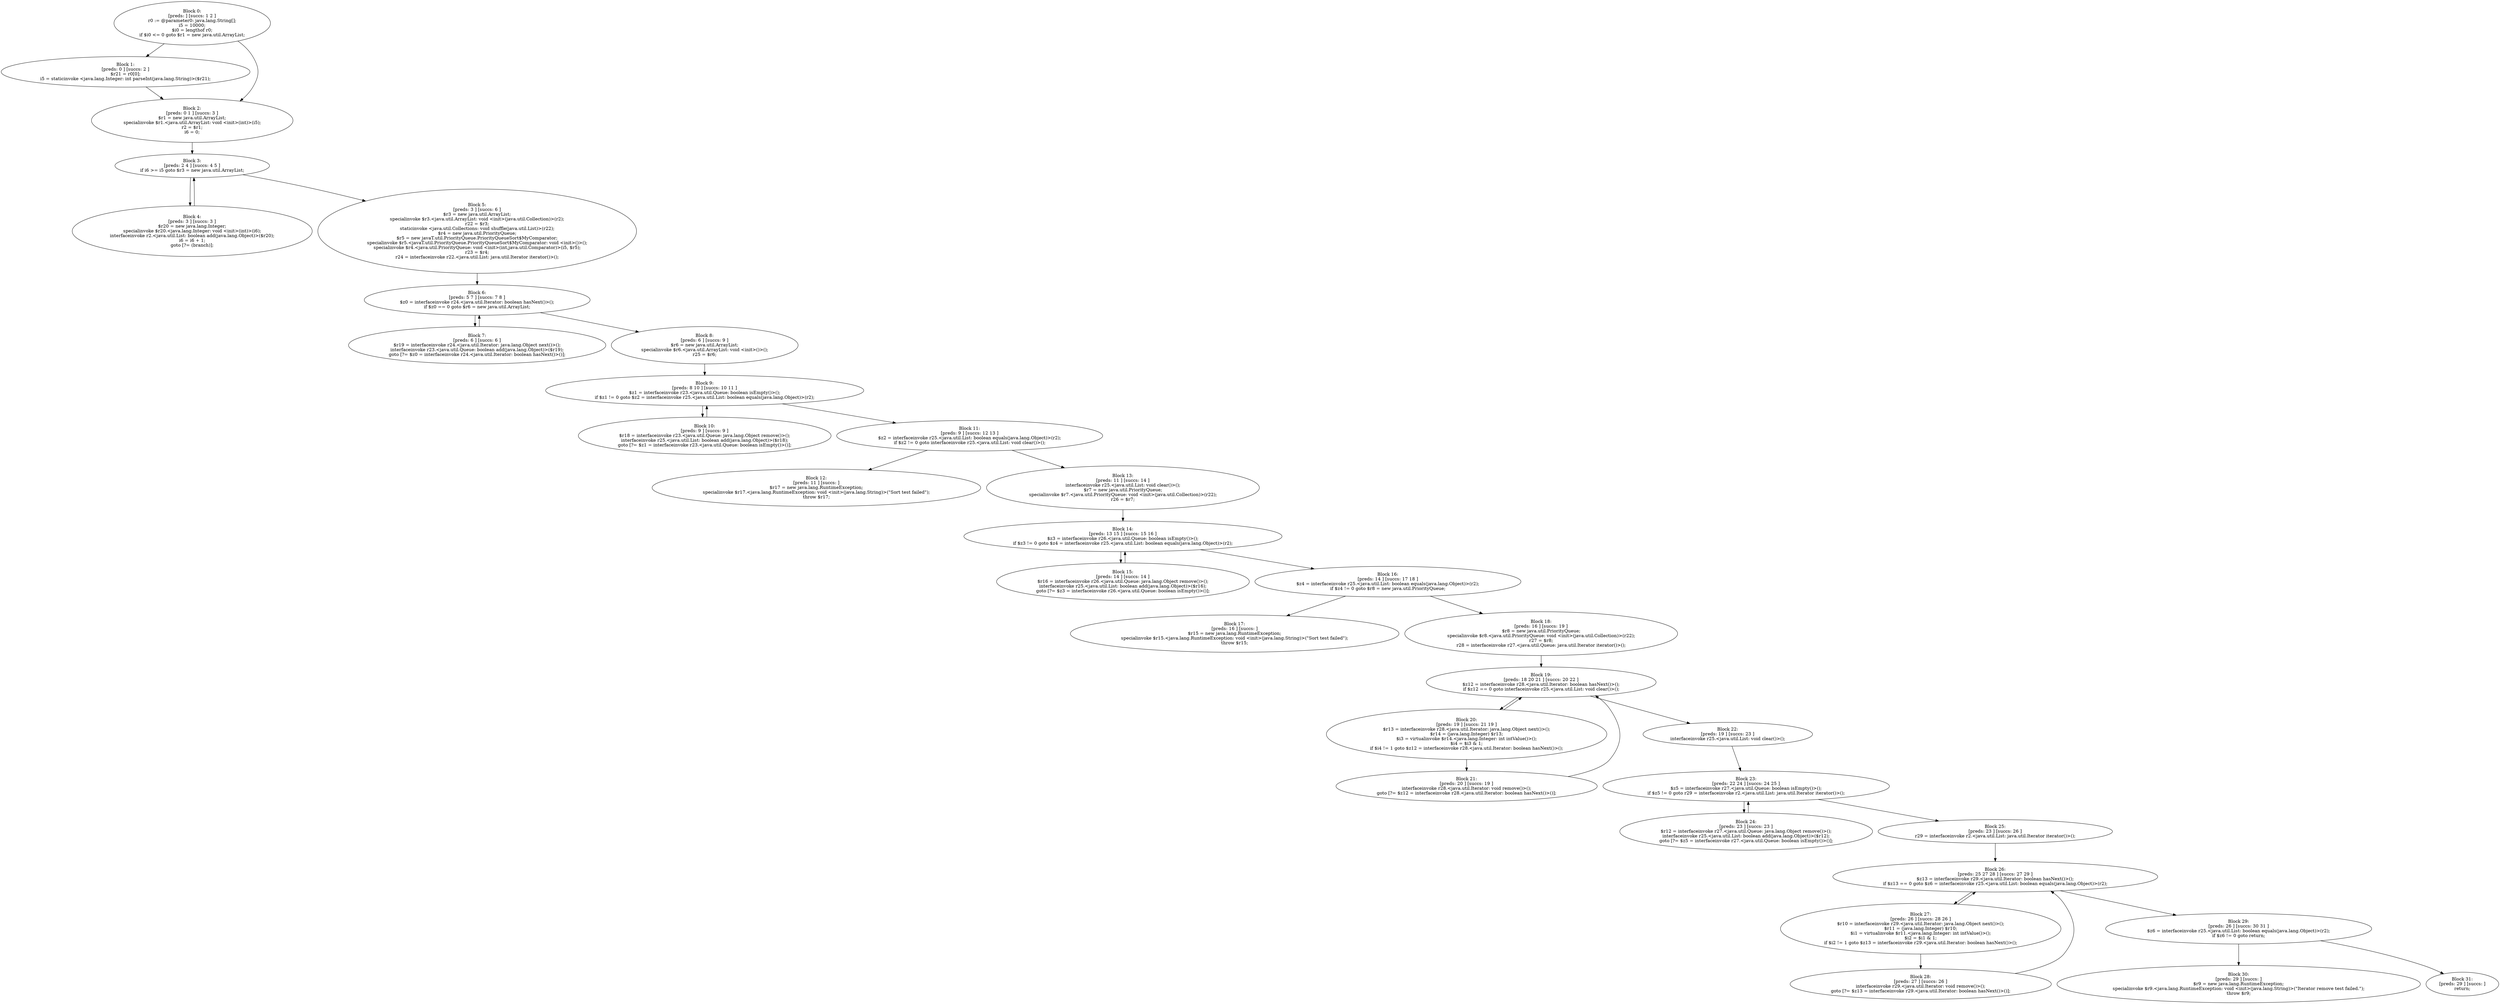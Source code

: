 digraph "unitGraph" {
    "Block 0:
[preds: ] [succs: 1 2 ]
r0 := @parameter0: java.lang.String[];
i5 = 10000;
$i0 = lengthof r0;
if $i0 <= 0 goto $r1 = new java.util.ArrayList;
"
    "Block 1:
[preds: 0 ] [succs: 2 ]
$r21 = r0[0];
i5 = staticinvoke <java.lang.Integer: int parseInt(java.lang.String)>($r21);
"
    "Block 2:
[preds: 0 1 ] [succs: 3 ]
$r1 = new java.util.ArrayList;
specialinvoke $r1.<java.util.ArrayList: void <init>(int)>(i5);
r2 = $r1;
i6 = 0;
"
    "Block 3:
[preds: 2 4 ] [succs: 4 5 ]
if i6 >= i5 goto $r3 = new java.util.ArrayList;
"
    "Block 4:
[preds: 3 ] [succs: 3 ]
$r20 = new java.lang.Integer;
specialinvoke $r20.<java.lang.Integer: void <init>(int)>(i6);
interfaceinvoke r2.<java.util.List: boolean add(java.lang.Object)>($r20);
i6 = i6 + 1;
goto [?= (branch)];
"
    "Block 5:
[preds: 3 ] [succs: 6 ]
$r3 = new java.util.ArrayList;
specialinvoke $r3.<java.util.ArrayList: void <init>(java.util.Collection)>(r2);
r22 = $r3;
staticinvoke <java.util.Collections: void shuffle(java.util.List)>(r22);
$r4 = new java.util.PriorityQueue;
$r5 = new javaT.util.PriorityQueue.PriorityQueueSort$MyComparator;
specialinvoke $r5.<javaT.util.PriorityQueue.PriorityQueueSort$MyComparator: void <init>()>();
specialinvoke $r4.<java.util.PriorityQueue: void <init>(int,java.util.Comparator)>(i5, $r5);
r23 = $r4;
r24 = interfaceinvoke r22.<java.util.List: java.util.Iterator iterator()>();
"
    "Block 6:
[preds: 5 7 ] [succs: 7 8 ]
$z0 = interfaceinvoke r24.<java.util.Iterator: boolean hasNext()>();
if $z0 == 0 goto $r6 = new java.util.ArrayList;
"
    "Block 7:
[preds: 6 ] [succs: 6 ]
$r19 = interfaceinvoke r24.<java.util.Iterator: java.lang.Object next()>();
interfaceinvoke r23.<java.util.Queue: boolean add(java.lang.Object)>($r19);
goto [?= $z0 = interfaceinvoke r24.<java.util.Iterator: boolean hasNext()>()];
"
    "Block 8:
[preds: 6 ] [succs: 9 ]
$r6 = new java.util.ArrayList;
specialinvoke $r6.<java.util.ArrayList: void <init>()>();
r25 = $r6;
"
    "Block 9:
[preds: 8 10 ] [succs: 10 11 ]
$z1 = interfaceinvoke r23.<java.util.Queue: boolean isEmpty()>();
if $z1 != 0 goto $z2 = interfaceinvoke r25.<java.util.List: boolean equals(java.lang.Object)>(r2);
"
    "Block 10:
[preds: 9 ] [succs: 9 ]
$r18 = interfaceinvoke r23.<java.util.Queue: java.lang.Object remove()>();
interfaceinvoke r25.<java.util.List: boolean add(java.lang.Object)>($r18);
goto [?= $z1 = interfaceinvoke r23.<java.util.Queue: boolean isEmpty()>()];
"
    "Block 11:
[preds: 9 ] [succs: 12 13 ]
$z2 = interfaceinvoke r25.<java.util.List: boolean equals(java.lang.Object)>(r2);
if $z2 != 0 goto interfaceinvoke r25.<java.util.List: void clear()>();
"
    "Block 12:
[preds: 11 ] [succs: ]
$r17 = new java.lang.RuntimeException;
specialinvoke $r17.<java.lang.RuntimeException: void <init>(java.lang.String)>(\"Sort test failed\");
throw $r17;
"
    "Block 13:
[preds: 11 ] [succs: 14 ]
interfaceinvoke r25.<java.util.List: void clear()>();
$r7 = new java.util.PriorityQueue;
specialinvoke $r7.<java.util.PriorityQueue: void <init>(java.util.Collection)>(r22);
r26 = $r7;
"
    "Block 14:
[preds: 13 15 ] [succs: 15 16 ]
$z3 = interfaceinvoke r26.<java.util.Queue: boolean isEmpty()>();
if $z3 != 0 goto $z4 = interfaceinvoke r25.<java.util.List: boolean equals(java.lang.Object)>(r2);
"
    "Block 15:
[preds: 14 ] [succs: 14 ]
$r16 = interfaceinvoke r26.<java.util.Queue: java.lang.Object remove()>();
interfaceinvoke r25.<java.util.List: boolean add(java.lang.Object)>($r16);
goto [?= $z3 = interfaceinvoke r26.<java.util.Queue: boolean isEmpty()>()];
"
    "Block 16:
[preds: 14 ] [succs: 17 18 ]
$z4 = interfaceinvoke r25.<java.util.List: boolean equals(java.lang.Object)>(r2);
if $z4 != 0 goto $r8 = new java.util.PriorityQueue;
"
    "Block 17:
[preds: 16 ] [succs: ]
$r15 = new java.lang.RuntimeException;
specialinvoke $r15.<java.lang.RuntimeException: void <init>(java.lang.String)>(\"Sort test failed\");
throw $r15;
"
    "Block 18:
[preds: 16 ] [succs: 19 ]
$r8 = new java.util.PriorityQueue;
specialinvoke $r8.<java.util.PriorityQueue: void <init>(java.util.Collection)>(r22);
r27 = $r8;
r28 = interfaceinvoke r27.<java.util.Queue: java.util.Iterator iterator()>();
"
    "Block 19:
[preds: 18 20 21 ] [succs: 20 22 ]
$z12 = interfaceinvoke r28.<java.util.Iterator: boolean hasNext()>();
if $z12 == 0 goto interfaceinvoke r25.<java.util.List: void clear()>();
"
    "Block 20:
[preds: 19 ] [succs: 21 19 ]
$r13 = interfaceinvoke r28.<java.util.Iterator: java.lang.Object next()>();
$r14 = (java.lang.Integer) $r13;
$i3 = virtualinvoke $r14.<java.lang.Integer: int intValue()>();
$i4 = $i3 & 1;
if $i4 != 1 goto $z12 = interfaceinvoke r28.<java.util.Iterator: boolean hasNext()>();
"
    "Block 21:
[preds: 20 ] [succs: 19 ]
interfaceinvoke r28.<java.util.Iterator: void remove()>();
goto [?= $z12 = interfaceinvoke r28.<java.util.Iterator: boolean hasNext()>()];
"
    "Block 22:
[preds: 19 ] [succs: 23 ]
interfaceinvoke r25.<java.util.List: void clear()>();
"
    "Block 23:
[preds: 22 24 ] [succs: 24 25 ]
$z5 = interfaceinvoke r27.<java.util.Queue: boolean isEmpty()>();
if $z5 != 0 goto r29 = interfaceinvoke r2.<java.util.List: java.util.Iterator iterator()>();
"
    "Block 24:
[preds: 23 ] [succs: 23 ]
$r12 = interfaceinvoke r27.<java.util.Queue: java.lang.Object remove()>();
interfaceinvoke r25.<java.util.List: boolean add(java.lang.Object)>($r12);
goto [?= $z5 = interfaceinvoke r27.<java.util.Queue: boolean isEmpty()>()];
"
    "Block 25:
[preds: 23 ] [succs: 26 ]
r29 = interfaceinvoke r2.<java.util.List: java.util.Iterator iterator()>();
"
    "Block 26:
[preds: 25 27 28 ] [succs: 27 29 ]
$z13 = interfaceinvoke r29.<java.util.Iterator: boolean hasNext()>();
if $z13 == 0 goto $z6 = interfaceinvoke r25.<java.util.List: boolean equals(java.lang.Object)>(r2);
"
    "Block 27:
[preds: 26 ] [succs: 28 26 ]
$r10 = interfaceinvoke r29.<java.util.Iterator: java.lang.Object next()>();
$r11 = (java.lang.Integer) $r10;
$i1 = virtualinvoke $r11.<java.lang.Integer: int intValue()>();
$i2 = $i1 & 1;
if $i2 != 1 goto $z13 = interfaceinvoke r29.<java.util.Iterator: boolean hasNext()>();
"
    "Block 28:
[preds: 27 ] [succs: 26 ]
interfaceinvoke r29.<java.util.Iterator: void remove()>();
goto [?= $z13 = interfaceinvoke r29.<java.util.Iterator: boolean hasNext()>()];
"
    "Block 29:
[preds: 26 ] [succs: 30 31 ]
$z6 = interfaceinvoke r25.<java.util.List: boolean equals(java.lang.Object)>(r2);
if $z6 != 0 goto return;
"
    "Block 30:
[preds: 29 ] [succs: ]
$r9 = new java.lang.RuntimeException;
specialinvoke $r9.<java.lang.RuntimeException: void <init>(java.lang.String)>(\"Iterator remove test failed.\");
throw $r9;
"
    "Block 31:
[preds: 29 ] [succs: ]
return;
"
    "Block 0:
[preds: ] [succs: 1 2 ]
r0 := @parameter0: java.lang.String[];
i5 = 10000;
$i0 = lengthof r0;
if $i0 <= 0 goto $r1 = new java.util.ArrayList;
"->"Block 1:
[preds: 0 ] [succs: 2 ]
$r21 = r0[0];
i5 = staticinvoke <java.lang.Integer: int parseInt(java.lang.String)>($r21);
";
    "Block 0:
[preds: ] [succs: 1 2 ]
r0 := @parameter0: java.lang.String[];
i5 = 10000;
$i0 = lengthof r0;
if $i0 <= 0 goto $r1 = new java.util.ArrayList;
"->"Block 2:
[preds: 0 1 ] [succs: 3 ]
$r1 = new java.util.ArrayList;
specialinvoke $r1.<java.util.ArrayList: void <init>(int)>(i5);
r2 = $r1;
i6 = 0;
";
    "Block 1:
[preds: 0 ] [succs: 2 ]
$r21 = r0[0];
i5 = staticinvoke <java.lang.Integer: int parseInt(java.lang.String)>($r21);
"->"Block 2:
[preds: 0 1 ] [succs: 3 ]
$r1 = new java.util.ArrayList;
specialinvoke $r1.<java.util.ArrayList: void <init>(int)>(i5);
r2 = $r1;
i6 = 0;
";
    "Block 2:
[preds: 0 1 ] [succs: 3 ]
$r1 = new java.util.ArrayList;
specialinvoke $r1.<java.util.ArrayList: void <init>(int)>(i5);
r2 = $r1;
i6 = 0;
"->"Block 3:
[preds: 2 4 ] [succs: 4 5 ]
if i6 >= i5 goto $r3 = new java.util.ArrayList;
";
    "Block 3:
[preds: 2 4 ] [succs: 4 5 ]
if i6 >= i5 goto $r3 = new java.util.ArrayList;
"->"Block 4:
[preds: 3 ] [succs: 3 ]
$r20 = new java.lang.Integer;
specialinvoke $r20.<java.lang.Integer: void <init>(int)>(i6);
interfaceinvoke r2.<java.util.List: boolean add(java.lang.Object)>($r20);
i6 = i6 + 1;
goto [?= (branch)];
";
    "Block 3:
[preds: 2 4 ] [succs: 4 5 ]
if i6 >= i5 goto $r3 = new java.util.ArrayList;
"->"Block 5:
[preds: 3 ] [succs: 6 ]
$r3 = new java.util.ArrayList;
specialinvoke $r3.<java.util.ArrayList: void <init>(java.util.Collection)>(r2);
r22 = $r3;
staticinvoke <java.util.Collections: void shuffle(java.util.List)>(r22);
$r4 = new java.util.PriorityQueue;
$r5 = new javaT.util.PriorityQueue.PriorityQueueSort$MyComparator;
specialinvoke $r5.<javaT.util.PriorityQueue.PriorityQueueSort$MyComparator: void <init>()>();
specialinvoke $r4.<java.util.PriorityQueue: void <init>(int,java.util.Comparator)>(i5, $r5);
r23 = $r4;
r24 = interfaceinvoke r22.<java.util.List: java.util.Iterator iterator()>();
";
    "Block 4:
[preds: 3 ] [succs: 3 ]
$r20 = new java.lang.Integer;
specialinvoke $r20.<java.lang.Integer: void <init>(int)>(i6);
interfaceinvoke r2.<java.util.List: boolean add(java.lang.Object)>($r20);
i6 = i6 + 1;
goto [?= (branch)];
"->"Block 3:
[preds: 2 4 ] [succs: 4 5 ]
if i6 >= i5 goto $r3 = new java.util.ArrayList;
";
    "Block 5:
[preds: 3 ] [succs: 6 ]
$r3 = new java.util.ArrayList;
specialinvoke $r3.<java.util.ArrayList: void <init>(java.util.Collection)>(r2);
r22 = $r3;
staticinvoke <java.util.Collections: void shuffle(java.util.List)>(r22);
$r4 = new java.util.PriorityQueue;
$r5 = new javaT.util.PriorityQueue.PriorityQueueSort$MyComparator;
specialinvoke $r5.<javaT.util.PriorityQueue.PriorityQueueSort$MyComparator: void <init>()>();
specialinvoke $r4.<java.util.PriorityQueue: void <init>(int,java.util.Comparator)>(i5, $r5);
r23 = $r4;
r24 = interfaceinvoke r22.<java.util.List: java.util.Iterator iterator()>();
"->"Block 6:
[preds: 5 7 ] [succs: 7 8 ]
$z0 = interfaceinvoke r24.<java.util.Iterator: boolean hasNext()>();
if $z0 == 0 goto $r6 = new java.util.ArrayList;
";
    "Block 6:
[preds: 5 7 ] [succs: 7 8 ]
$z0 = interfaceinvoke r24.<java.util.Iterator: boolean hasNext()>();
if $z0 == 0 goto $r6 = new java.util.ArrayList;
"->"Block 7:
[preds: 6 ] [succs: 6 ]
$r19 = interfaceinvoke r24.<java.util.Iterator: java.lang.Object next()>();
interfaceinvoke r23.<java.util.Queue: boolean add(java.lang.Object)>($r19);
goto [?= $z0 = interfaceinvoke r24.<java.util.Iterator: boolean hasNext()>()];
";
    "Block 6:
[preds: 5 7 ] [succs: 7 8 ]
$z0 = interfaceinvoke r24.<java.util.Iterator: boolean hasNext()>();
if $z0 == 0 goto $r6 = new java.util.ArrayList;
"->"Block 8:
[preds: 6 ] [succs: 9 ]
$r6 = new java.util.ArrayList;
specialinvoke $r6.<java.util.ArrayList: void <init>()>();
r25 = $r6;
";
    "Block 7:
[preds: 6 ] [succs: 6 ]
$r19 = interfaceinvoke r24.<java.util.Iterator: java.lang.Object next()>();
interfaceinvoke r23.<java.util.Queue: boolean add(java.lang.Object)>($r19);
goto [?= $z0 = interfaceinvoke r24.<java.util.Iterator: boolean hasNext()>()];
"->"Block 6:
[preds: 5 7 ] [succs: 7 8 ]
$z0 = interfaceinvoke r24.<java.util.Iterator: boolean hasNext()>();
if $z0 == 0 goto $r6 = new java.util.ArrayList;
";
    "Block 8:
[preds: 6 ] [succs: 9 ]
$r6 = new java.util.ArrayList;
specialinvoke $r6.<java.util.ArrayList: void <init>()>();
r25 = $r6;
"->"Block 9:
[preds: 8 10 ] [succs: 10 11 ]
$z1 = interfaceinvoke r23.<java.util.Queue: boolean isEmpty()>();
if $z1 != 0 goto $z2 = interfaceinvoke r25.<java.util.List: boolean equals(java.lang.Object)>(r2);
";
    "Block 9:
[preds: 8 10 ] [succs: 10 11 ]
$z1 = interfaceinvoke r23.<java.util.Queue: boolean isEmpty()>();
if $z1 != 0 goto $z2 = interfaceinvoke r25.<java.util.List: boolean equals(java.lang.Object)>(r2);
"->"Block 10:
[preds: 9 ] [succs: 9 ]
$r18 = interfaceinvoke r23.<java.util.Queue: java.lang.Object remove()>();
interfaceinvoke r25.<java.util.List: boolean add(java.lang.Object)>($r18);
goto [?= $z1 = interfaceinvoke r23.<java.util.Queue: boolean isEmpty()>()];
";
    "Block 9:
[preds: 8 10 ] [succs: 10 11 ]
$z1 = interfaceinvoke r23.<java.util.Queue: boolean isEmpty()>();
if $z1 != 0 goto $z2 = interfaceinvoke r25.<java.util.List: boolean equals(java.lang.Object)>(r2);
"->"Block 11:
[preds: 9 ] [succs: 12 13 ]
$z2 = interfaceinvoke r25.<java.util.List: boolean equals(java.lang.Object)>(r2);
if $z2 != 0 goto interfaceinvoke r25.<java.util.List: void clear()>();
";
    "Block 10:
[preds: 9 ] [succs: 9 ]
$r18 = interfaceinvoke r23.<java.util.Queue: java.lang.Object remove()>();
interfaceinvoke r25.<java.util.List: boolean add(java.lang.Object)>($r18);
goto [?= $z1 = interfaceinvoke r23.<java.util.Queue: boolean isEmpty()>()];
"->"Block 9:
[preds: 8 10 ] [succs: 10 11 ]
$z1 = interfaceinvoke r23.<java.util.Queue: boolean isEmpty()>();
if $z1 != 0 goto $z2 = interfaceinvoke r25.<java.util.List: boolean equals(java.lang.Object)>(r2);
";
    "Block 11:
[preds: 9 ] [succs: 12 13 ]
$z2 = interfaceinvoke r25.<java.util.List: boolean equals(java.lang.Object)>(r2);
if $z2 != 0 goto interfaceinvoke r25.<java.util.List: void clear()>();
"->"Block 12:
[preds: 11 ] [succs: ]
$r17 = new java.lang.RuntimeException;
specialinvoke $r17.<java.lang.RuntimeException: void <init>(java.lang.String)>(\"Sort test failed\");
throw $r17;
";
    "Block 11:
[preds: 9 ] [succs: 12 13 ]
$z2 = interfaceinvoke r25.<java.util.List: boolean equals(java.lang.Object)>(r2);
if $z2 != 0 goto interfaceinvoke r25.<java.util.List: void clear()>();
"->"Block 13:
[preds: 11 ] [succs: 14 ]
interfaceinvoke r25.<java.util.List: void clear()>();
$r7 = new java.util.PriorityQueue;
specialinvoke $r7.<java.util.PriorityQueue: void <init>(java.util.Collection)>(r22);
r26 = $r7;
";
    "Block 13:
[preds: 11 ] [succs: 14 ]
interfaceinvoke r25.<java.util.List: void clear()>();
$r7 = new java.util.PriorityQueue;
specialinvoke $r7.<java.util.PriorityQueue: void <init>(java.util.Collection)>(r22);
r26 = $r7;
"->"Block 14:
[preds: 13 15 ] [succs: 15 16 ]
$z3 = interfaceinvoke r26.<java.util.Queue: boolean isEmpty()>();
if $z3 != 0 goto $z4 = interfaceinvoke r25.<java.util.List: boolean equals(java.lang.Object)>(r2);
";
    "Block 14:
[preds: 13 15 ] [succs: 15 16 ]
$z3 = interfaceinvoke r26.<java.util.Queue: boolean isEmpty()>();
if $z3 != 0 goto $z4 = interfaceinvoke r25.<java.util.List: boolean equals(java.lang.Object)>(r2);
"->"Block 15:
[preds: 14 ] [succs: 14 ]
$r16 = interfaceinvoke r26.<java.util.Queue: java.lang.Object remove()>();
interfaceinvoke r25.<java.util.List: boolean add(java.lang.Object)>($r16);
goto [?= $z3 = interfaceinvoke r26.<java.util.Queue: boolean isEmpty()>()];
";
    "Block 14:
[preds: 13 15 ] [succs: 15 16 ]
$z3 = interfaceinvoke r26.<java.util.Queue: boolean isEmpty()>();
if $z3 != 0 goto $z4 = interfaceinvoke r25.<java.util.List: boolean equals(java.lang.Object)>(r2);
"->"Block 16:
[preds: 14 ] [succs: 17 18 ]
$z4 = interfaceinvoke r25.<java.util.List: boolean equals(java.lang.Object)>(r2);
if $z4 != 0 goto $r8 = new java.util.PriorityQueue;
";
    "Block 15:
[preds: 14 ] [succs: 14 ]
$r16 = interfaceinvoke r26.<java.util.Queue: java.lang.Object remove()>();
interfaceinvoke r25.<java.util.List: boolean add(java.lang.Object)>($r16);
goto [?= $z3 = interfaceinvoke r26.<java.util.Queue: boolean isEmpty()>()];
"->"Block 14:
[preds: 13 15 ] [succs: 15 16 ]
$z3 = interfaceinvoke r26.<java.util.Queue: boolean isEmpty()>();
if $z3 != 0 goto $z4 = interfaceinvoke r25.<java.util.List: boolean equals(java.lang.Object)>(r2);
";
    "Block 16:
[preds: 14 ] [succs: 17 18 ]
$z4 = interfaceinvoke r25.<java.util.List: boolean equals(java.lang.Object)>(r2);
if $z4 != 0 goto $r8 = new java.util.PriorityQueue;
"->"Block 17:
[preds: 16 ] [succs: ]
$r15 = new java.lang.RuntimeException;
specialinvoke $r15.<java.lang.RuntimeException: void <init>(java.lang.String)>(\"Sort test failed\");
throw $r15;
";
    "Block 16:
[preds: 14 ] [succs: 17 18 ]
$z4 = interfaceinvoke r25.<java.util.List: boolean equals(java.lang.Object)>(r2);
if $z4 != 0 goto $r8 = new java.util.PriorityQueue;
"->"Block 18:
[preds: 16 ] [succs: 19 ]
$r8 = new java.util.PriorityQueue;
specialinvoke $r8.<java.util.PriorityQueue: void <init>(java.util.Collection)>(r22);
r27 = $r8;
r28 = interfaceinvoke r27.<java.util.Queue: java.util.Iterator iterator()>();
";
    "Block 18:
[preds: 16 ] [succs: 19 ]
$r8 = new java.util.PriorityQueue;
specialinvoke $r8.<java.util.PriorityQueue: void <init>(java.util.Collection)>(r22);
r27 = $r8;
r28 = interfaceinvoke r27.<java.util.Queue: java.util.Iterator iterator()>();
"->"Block 19:
[preds: 18 20 21 ] [succs: 20 22 ]
$z12 = interfaceinvoke r28.<java.util.Iterator: boolean hasNext()>();
if $z12 == 0 goto interfaceinvoke r25.<java.util.List: void clear()>();
";
    "Block 19:
[preds: 18 20 21 ] [succs: 20 22 ]
$z12 = interfaceinvoke r28.<java.util.Iterator: boolean hasNext()>();
if $z12 == 0 goto interfaceinvoke r25.<java.util.List: void clear()>();
"->"Block 20:
[preds: 19 ] [succs: 21 19 ]
$r13 = interfaceinvoke r28.<java.util.Iterator: java.lang.Object next()>();
$r14 = (java.lang.Integer) $r13;
$i3 = virtualinvoke $r14.<java.lang.Integer: int intValue()>();
$i4 = $i3 & 1;
if $i4 != 1 goto $z12 = interfaceinvoke r28.<java.util.Iterator: boolean hasNext()>();
";
    "Block 19:
[preds: 18 20 21 ] [succs: 20 22 ]
$z12 = interfaceinvoke r28.<java.util.Iterator: boolean hasNext()>();
if $z12 == 0 goto interfaceinvoke r25.<java.util.List: void clear()>();
"->"Block 22:
[preds: 19 ] [succs: 23 ]
interfaceinvoke r25.<java.util.List: void clear()>();
";
    "Block 20:
[preds: 19 ] [succs: 21 19 ]
$r13 = interfaceinvoke r28.<java.util.Iterator: java.lang.Object next()>();
$r14 = (java.lang.Integer) $r13;
$i3 = virtualinvoke $r14.<java.lang.Integer: int intValue()>();
$i4 = $i3 & 1;
if $i4 != 1 goto $z12 = interfaceinvoke r28.<java.util.Iterator: boolean hasNext()>();
"->"Block 21:
[preds: 20 ] [succs: 19 ]
interfaceinvoke r28.<java.util.Iterator: void remove()>();
goto [?= $z12 = interfaceinvoke r28.<java.util.Iterator: boolean hasNext()>()];
";
    "Block 20:
[preds: 19 ] [succs: 21 19 ]
$r13 = interfaceinvoke r28.<java.util.Iterator: java.lang.Object next()>();
$r14 = (java.lang.Integer) $r13;
$i3 = virtualinvoke $r14.<java.lang.Integer: int intValue()>();
$i4 = $i3 & 1;
if $i4 != 1 goto $z12 = interfaceinvoke r28.<java.util.Iterator: boolean hasNext()>();
"->"Block 19:
[preds: 18 20 21 ] [succs: 20 22 ]
$z12 = interfaceinvoke r28.<java.util.Iterator: boolean hasNext()>();
if $z12 == 0 goto interfaceinvoke r25.<java.util.List: void clear()>();
";
    "Block 21:
[preds: 20 ] [succs: 19 ]
interfaceinvoke r28.<java.util.Iterator: void remove()>();
goto [?= $z12 = interfaceinvoke r28.<java.util.Iterator: boolean hasNext()>()];
"->"Block 19:
[preds: 18 20 21 ] [succs: 20 22 ]
$z12 = interfaceinvoke r28.<java.util.Iterator: boolean hasNext()>();
if $z12 == 0 goto interfaceinvoke r25.<java.util.List: void clear()>();
";
    "Block 22:
[preds: 19 ] [succs: 23 ]
interfaceinvoke r25.<java.util.List: void clear()>();
"->"Block 23:
[preds: 22 24 ] [succs: 24 25 ]
$z5 = interfaceinvoke r27.<java.util.Queue: boolean isEmpty()>();
if $z5 != 0 goto r29 = interfaceinvoke r2.<java.util.List: java.util.Iterator iterator()>();
";
    "Block 23:
[preds: 22 24 ] [succs: 24 25 ]
$z5 = interfaceinvoke r27.<java.util.Queue: boolean isEmpty()>();
if $z5 != 0 goto r29 = interfaceinvoke r2.<java.util.List: java.util.Iterator iterator()>();
"->"Block 24:
[preds: 23 ] [succs: 23 ]
$r12 = interfaceinvoke r27.<java.util.Queue: java.lang.Object remove()>();
interfaceinvoke r25.<java.util.List: boolean add(java.lang.Object)>($r12);
goto [?= $z5 = interfaceinvoke r27.<java.util.Queue: boolean isEmpty()>()];
";
    "Block 23:
[preds: 22 24 ] [succs: 24 25 ]
$z5 = interfaceinvoke r27.<java.util.Queue: boolean isEmpty()>();
if $z5 != 0 goto r29 = interfaceinvoke r2.<java.util.List: java.util.Iterator iterator()>();
"->"Block 25:
[preds: 23 ] [succs: 26 ]
r29 = interfaceinvoke r2.<java.util.List: java.util.Iterator iterator()>();
";
    "Block 24:
[preds: 23 ] [succs: 23 ]
$r12 = interfaceinvoke r27.<java.util.Queue: java.lang.Object remove()>();
interfaceinvoke r25.<java.util.List: boolean add(java.lang.Object)>($r12);
goto [?= $z5 = interfaceinvoke r27.<java.util.Queue: boolean isEmpty()>()];
"->"Block 23:
[preds: 22 24 ] [succs: 24 25 ]
$z5 = interfaceinvoke r27.<java.util.Queue: boolean isEmpty()>();
if $z5 != 0 goto r29 = interfaceinvoke r2.<java.util.List: java.util.Iterator iterator()>();
";
    "Block 25:
[preds: 23 ] [succs: 26 ]
r29 = interfaceinvoke r2.<java.util.List: java.util.Iterator iterator()>();
"->"Block 26:
[preds: 25 27 28 ] [succs: 27 29 ]
$z13 = interfaceinvoke r29.<java.util.Iterator: boolean hasNext()>();
if $z13 == 0 goto $z6 = interfaceinvoke r25.<java.util.List: boolean equals(java.lang.Object)>(r2);
";
    "Block 26:
[preds: 25 27 28 ] [succs: 27 29 ]
$z13 = interfaceinvoke r29.<java.util.Iterator: boolean hasNext()>();
if $z13 == 0 goto $z6 = interfaceinvoke r25.<java.util.List: boolean equals(java.lang.Object)>(r2);
"->"Block 27:
[preds: 26 ] [succs: 28 26 ]
$r10 = interfaceinvoke r29.<java.util.Iterator: java.lang.Object next()>();
$r11 = (java.lang.Integer) $r10;
$i1 = virtualinvoke $r11.<java.lang.Integer: int intValue()>();
$i2 = $i1 & 1;
if $i2 != 1 goto $z13 = interfaceinvoke r29.<java.util.Iterator: boolean hasNext()>();
";
    "Block 26:
[preds: 25 27 28 ] [succs: 27 29 ]
$z13 = interfaceinvoke r29.<java.util.Iterator: boolean hasNext()>();
if $z13 == 0 goto $z6 = interfaceinvoke r25.<java.util.List: boolean equals(java.lang.Object)>(r2);
"->"Block 29:
[preds: 26 ] [succs: 30 31 ]
$z6 = interfaceinvoke r25.<java.util.List: boolean equals(java.lang.Object)>(r2);
if $z6 != 0 goto return;
";
    "Block 27:
[preds: 26 ] [succs: 28 26 ]
$r10 = interfaceinvoke r29.<java.util.Iterator: java.lang.Object next()>();
$r11 = (java.lang.Integer) $r10;
$i1 = virtualinvoke $r11.<java.lang.Integer: int intValue()>();
$i2 = $i1 & 1;
if $i2 != 1 goto $z13 = interfaceinvoke r29.<java.util.Iterator: boolean hasNext()>();
"->"Block 28:
[preds: 27 ] [succs: 26 ]
interfaceinvoke r29.<java.util.Iterator: void remove()>();
goto [?= $z13 = interfaceinvoke r29.<java.util.Iterator: boolean hasNext()>()];
";
    "Block 27:
[preds: 26 ] [succs: 28 26 ]
$r10 = interfaceinvoke r29.<java.util.Iterator: java.lang.Object next()>();
$r11 = (java.lang.Integer) $r10;
$i1 = virtualinvoke $r11.<java.lang.Integer: int intValue()>();
$i2 = $i1 & 1;
if $i2 != 1 goto $z13 = interfaceinvoke r29.<java.util.Iterator: boolean hasNext()>();
"->"Block 26:
[preds: 25 27 28 ] [succs: 27 29 ]
$z13 = interfaceinvoke r29.<java.util.Iterator: boolean hasNext()>();
if $z13 == 0 goto $z6 = interfaceinvoke r25.<java.util.List: boolean equals(java.lang.Object)>(r2);
";
    "Block 28:
[preds: 27 ] [succs: 26 ]
interfaceinvoke r29.<java.util.Iterator: void remove()>();
goto [?= $z13 = interfaceinvoke r29.<java.util.Iterator: boolean hasNext()>()];
"->"Block 26:
[preds: 25 27 28 ] [succs: 27 29 ]
$z13 = interfaceinvoke r29.<java.util.Iterator: boolean hasNext()>();
if $z13 == 0 goto $z6 = interfaceinvoke r25.<java.util.List: boolean equals(java.lang.Object)>(r2);
";
    "Block 29:
[preds: 26 ] [succs: 30 31 ]
$z6 = interfaceinvoke r25.<java.util.List: boolean equals(java.lang.Object)>(r2);
if $z6 != 0 goto return;
"->"Block 30:
[preds: 29 ] [succs: ]
$r9 = new java.lang.RuntimeException;
specialinvoke $r9.<java.lang.RuntimeException: void <init>(java.lang.String)>(\"Iterator remove test failed.\");
throw $r9;
";
    "Block 29:
[preds: 26 ] [succs: 30 31 ]
$z6 = interfaceinvoke r25.<java.util.List: boolean equals(java.lang.Object)>(r2);
if $z6 != 0 goto return;
"->"Block 31:
[preds: 29 ] [succs: ]
return;
";
}
